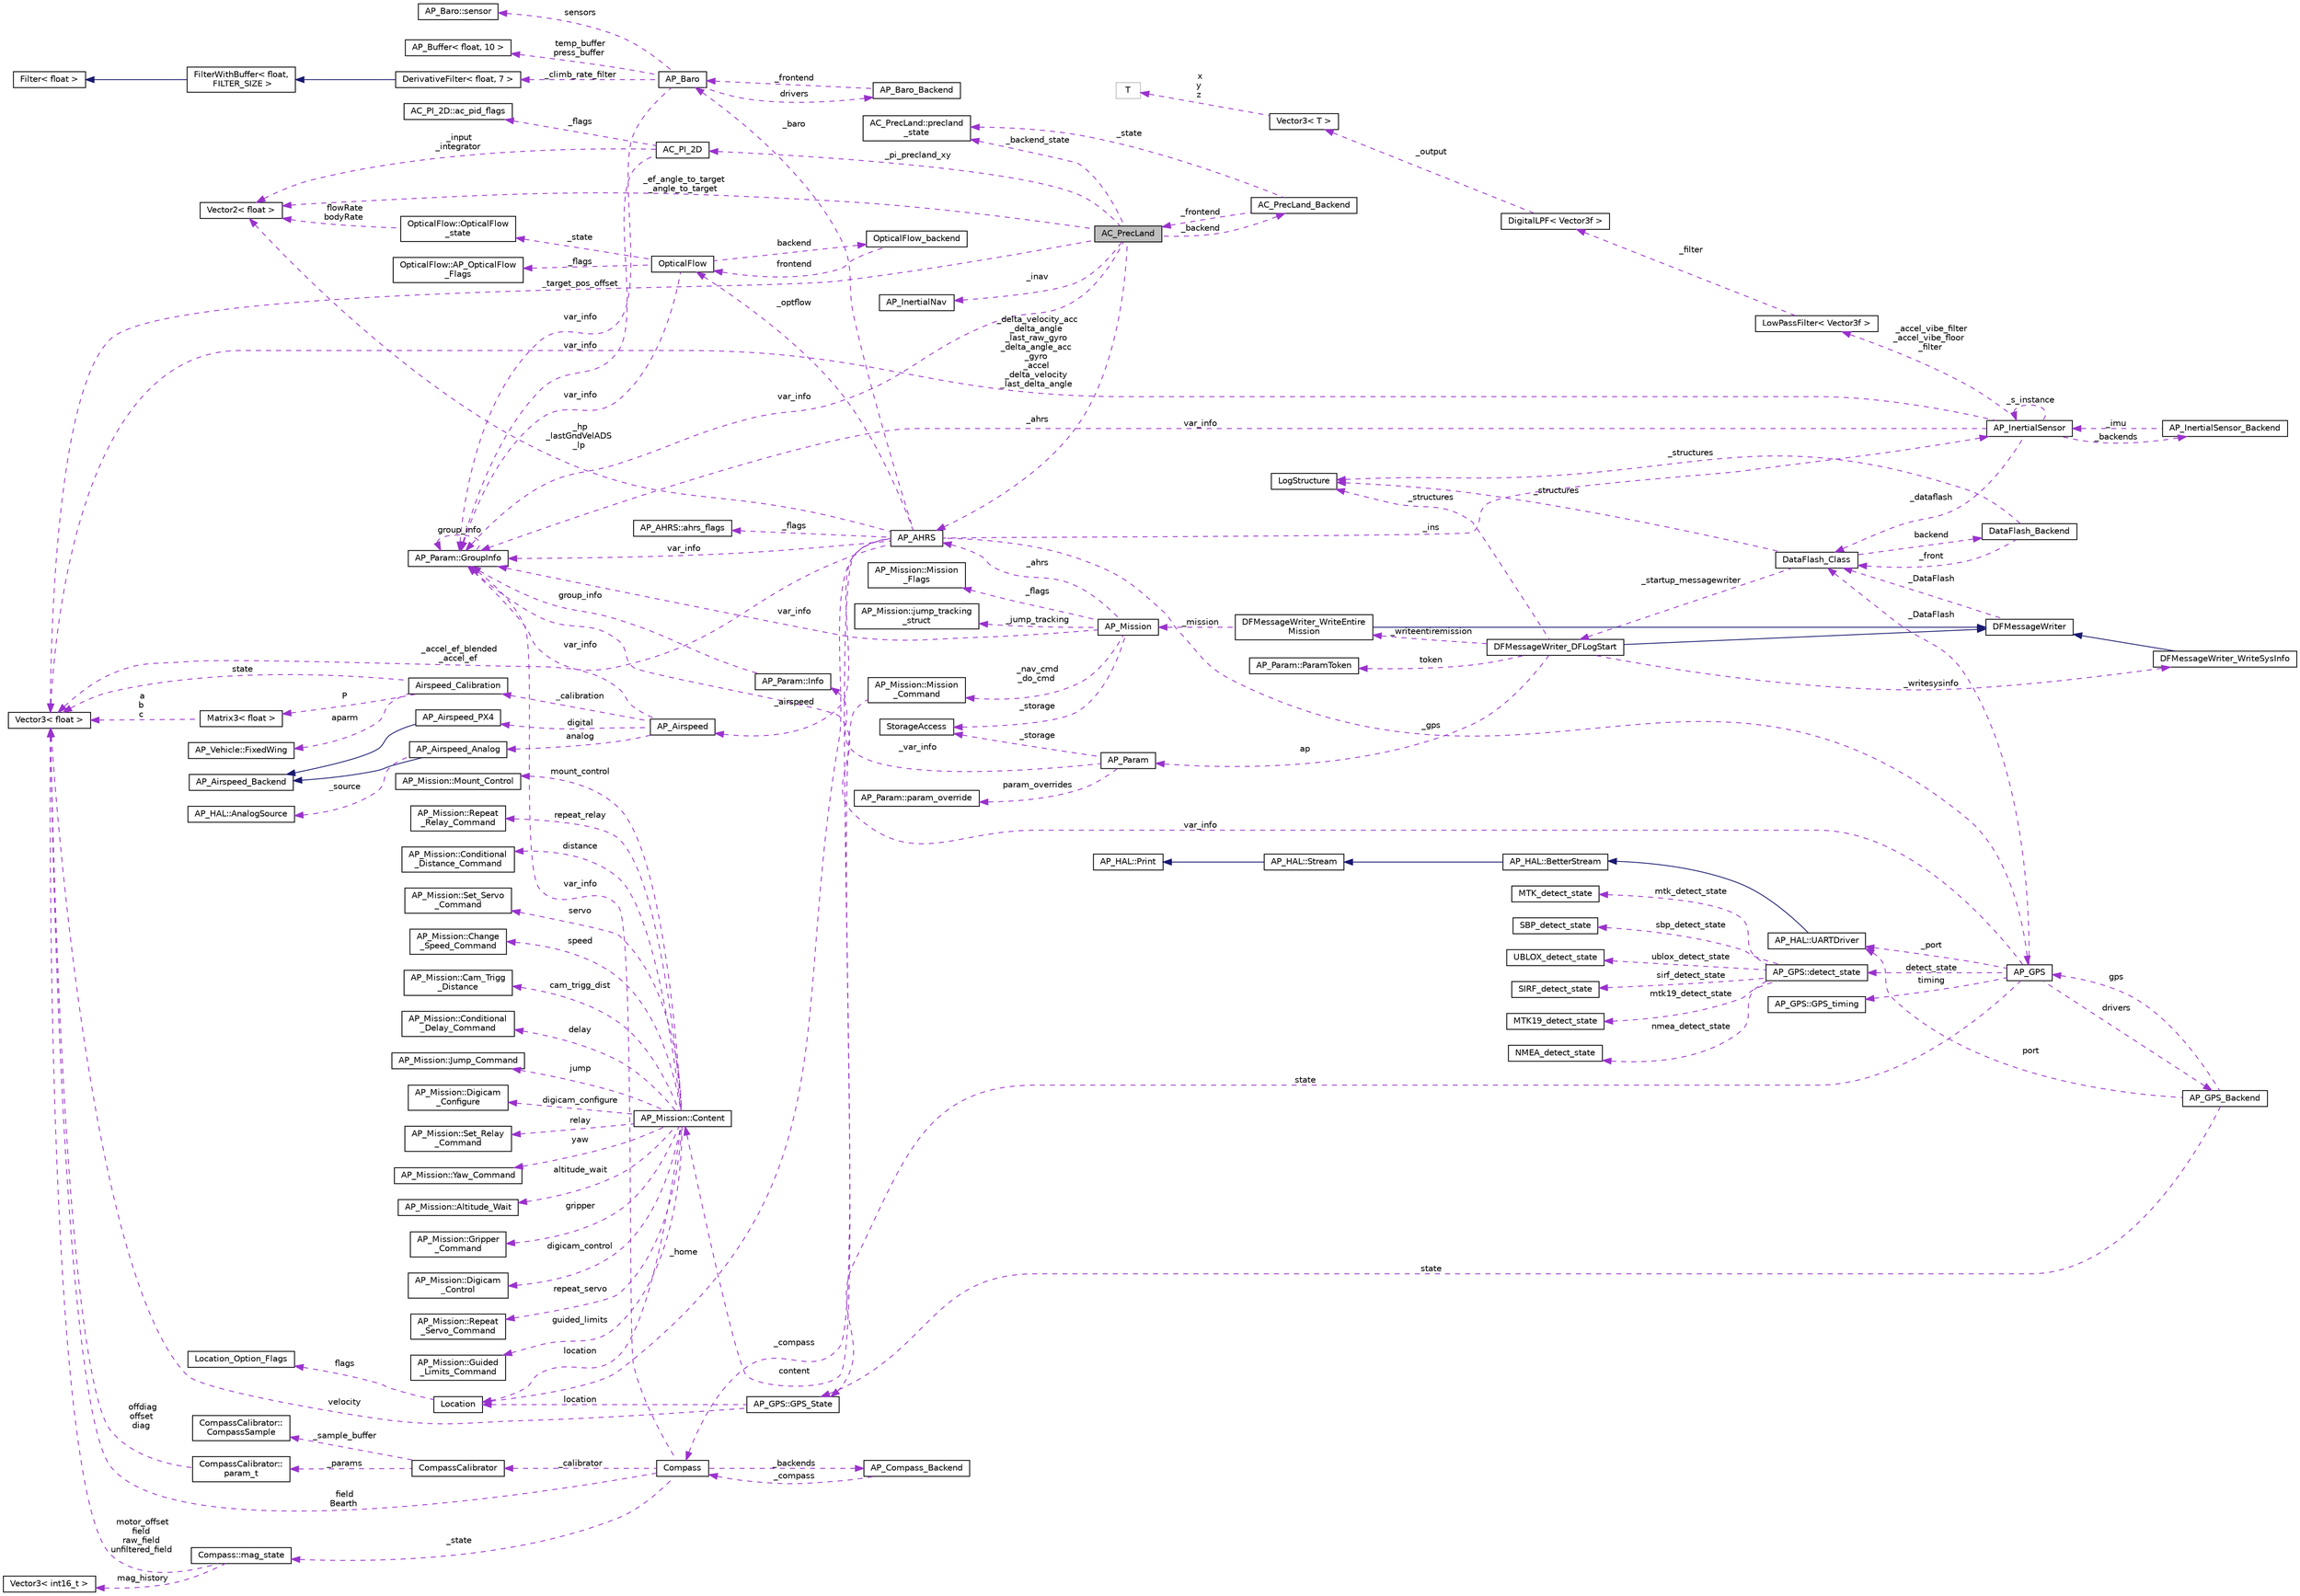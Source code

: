 digraph "AC_PrecLand"
{
 // INTERACTIVE_SVG=YES
  edge [fontname="Helvetica",fontsize="10",labelfontname="Helvetica",labelfontsize="10"];
  node [fontname="Helvetica",fontsize="10",shape=record];
  rankdir="LR";
  Node1 [label="AC_PrecLand",height=0.2,width=0.4,color="black", fillcolor="grey75", style="filled", fontcolor="black"];
  Node2 -> Node1 [dir="back",color="darkorchid3",fontsize="10",style="dashed",label=" _backend" ,fontname="Helvetica"];
  Node2 [label="AC_PrecLand_Backend",height=0.2,width=0.4,color="black", fillcolor="white", style="filled",URL="$classAC__PrecLand__Backend.html",tooltip="-*- tab-width: 4; Mode: C++; c-basic-offset: 4; indent-tabs-mode: nil -*- "];
  Node1 -> Node2 [dir="back",color="darkorchid3",fontsize="10",style="dashed",label=" _frontend" ,fontname="Helvetica"];
  Node3 -> Node2 [dir="back",color="darkorchid3",fontsize="10",style="dashed",label=" _state" ,fontname="Helvetica"];
  Node3 [label="AC_PrecLand::precland\l_state",height=0.2,width=0.4,color="black", fillcolor="white", style="filled",URL="$structAC__PrecLand_1_1precland__state.html"];
  Node4 -> Node1 [dir="back",color="darkorchid3",fontsize="10",style="dashed",label=" _pi_precland_xy" ,fontname="Helvetica"];
  Node4 [label="AC_PI_2D",height=0.2,width=0.4,color="black", fillcolor="white", style="filled",URL="$classAC__PI__2D.html",tooltip="Copter PID control class. "];
  Node5 -> Node4 [dir="back",color="darkorchid3",fontsize="10",style="dashed",label=" _flags" ,fontname="Helvetica"];
  Node5 [label="AC_PI_2D::ac_pid_flags",height=0.2,width=0.4,color="black", fillcolor="white", style="filled",URL="$structAC__PI__2D_1_1ac__pid__flags.html"];
  Node6 -> Node4 [dir="back",color="darkorchid3",fontsize="10",style="dashed",label=" var_info" ,fontname="Helvetica"];
  Node6 [label="AP_Param::GroupInfo",height=0.2,width=0.4,color="black", fillcolor="white", style="filled",URL="$structAP__Param_1_1GroupInfo.html"];
  Node6 -> Node6 [dir="back",color="darkorchid3",fontsize="10",style="dashed",label=" group_info" ,fontname="Helvetica"];
  Node7 -> Node4 [dir="back",color="darkorchid3",fontsize="10",style="dashed",label=" _input\n_integrator" ,fontname="Helvetica"];
  Node7 [label="Vector2\< float \>",height=0.2,width=0.4,color="black", fillcolor="white", style="filled",URL="$structVector2.html"];
  Node6 -> Node1 [dir="back",color="darkorchid3",fontsize="10",style="dashed",label=" var_info" ,fontname="Helvetica"];
  Node8 -> Node1 [dir="back",color="darkorchid3",fontsize="10",style="dashed",label=" _target_pos_offset" ,fontname="Helvetica"];
  Node8 [label="Vector3\< float \>",height=0.2,width=0.4,color="black", fillcolor="white", style="filled",URL="$classVector3.html"];
  Node7 -> Node1 [dir="back",color="darkorchid3",fontsize="10",style="dashed",label=" _ef_angle_to_target\n_angle_to_target" ,fontname="Helvetica"];
  Node3 -> Node1 [dir="back",color="darkorchid3",fontsize="10",style="dashed",label=" _backend_state" ,fontname="Helvetica"];
  Node9 -> Node1 [dir="back",color="darkorchid3",fontsize="10",style="dashed",label=" _ahrs" ,fontname="Helvetica"];
  Node9 [label="AP_AHRS",height=0.2,width=0.4,color="black", fillcolor="white", style="filled",URL="$classAP__AHRS.html"];
  Node10 -> Node9 [dir="back",color="darkorchid3",fontsize="10",style="dashed",label=" _flags" ,fontname="Helvetica"];
  Node10 [label="AP_AHRS::ahrs_flags",height=0.2,width=0.4,color="black", fillcolor="white", style="filled",URL="$structAP__AHRS_1_1ahrs__flags.html"];
  Node11 -> Node9 [dir="back",color="darkorchid3",fontsize="10",style="dashed",label=" _baro" ,fontname="Helvetica"];
  Node11 [label="AP_Baro",height=0.2,width=0.4,color="black", fillcolor="white", style="filled",URL="$classAP__Baro.html"];
  Node12 -> Node11 [dir="back",color="darkorchid3",fontsize="10",style="dashed",label=" sensors" ,fontname="Helvetica"];
  Node12 [label="AP_Baro::sensor",height=0.2,width=0.4,color="black", fillcolor="white", style="filled",URL="$structAP__Baro_1_1sensor.html"];
  Node13 -> Node11 [dir="back",color="darkorchid3",fontsize="10",style="dashed",label=" temp_buffer\npress_buffer" ,fontname="Helvetica"];
  Node13 [label="AP_Buffer\< float, 10 \>",height=0.2,width=0.4,color="black", fillcolor="white", style="filled",URL="$classAP__Buffer.html"];
  Node14 -> Node11 [dir="back",color="darkorchid3",fontsize="10",style="dashed",label=" _climb_rate_filter" ,fontname="Helvetica"];
  Node14 [label="DerivativeFilter\< float, 7 \>",height=0.2,width=0.4,color="black", fillcolor="white", style="filled",URL="$classDerivativeFilter.html"];
  Node15 -> Node14 [dir="back",color="midnightblue",fontsize="10",style="solid",fontname="Helvetica"];
  Node15 [label="FilterWithBuffer\< float,\l FILTER_SIZE \>",height=0.2,width=0.4,color="black", fillcolor="white", style="filled",URL="$classFilterWithBuffer.html"];
  Node16 -> Node15 [dir="back",color="midnightblue",fontsize="10",style="solid",fontname="Helvetica"];
  Node16 [label="Filter\< float \>",height=0.2,width=0.4,color="black", fillcolor="white", style="filled",URL="$classFilter.html"];
  Node6 -> Node11 [dir="back",color="darkorchid3",fontsize="10",style="dashed",label=" var_info" ,fontname="Helvetica"];
  Node17 -> Node11 [dir="back",color="darkorchid3",fontsize="10",style="dashed",label=" drivers" ,fontname="Helvetica"];
  Node17 [label="AP_Baro_Backend",height=0.2,width=0.4,color="black", fillcolor="white", style="filled",URL="$classAP__Baro__Backend.html",tooltip="-*- tab-width: 4; Mode: C++; c-basic-offset: 4; indent-tabs-mode: nil -*- "];
  Node11 -> Node17 [dir="back",color="darkorchid3",fontsize="10",style="dashed",label=" _frontend" ,fontname="Helvetica"];
  Node18 -> Node9 [dir="back",color="darkorchid3",fontsize="10",style="dashed",label=" _optflow" ,fontname="Helvetica"];
  Node18 [label="OpticalFlow",height=0.2,width=0.4,color="black", fillcolor="white", style="filled",URL="$classOpticalFlow.html"];
  Node6 -> Node18 [dir="back",color="darkorchid3",fontsize="10",style="dashed",label=" var_info" ,fontname="Helvetica"];
  Node19 -> Node18 [dir="back",color="darkorchid3",fontsize="10",style="dashed",label=" _state" ,fontname="Helvetica"];
  Node19 [label="OpticalFlow::OpticalFlow\l_state",height=0.2,width=0.4,color="black", fillcolor="white", style="filled",URL="$structOpticalFlow_1_1OpticalFlow__state.html"];
  Node7 -> Node19 [dir="back",color="darkorchid3",fontsize="10",style="dashed",label=" flowRate\nbodyRate" ,fontname="Helvetica"];
  Node20 -> Node18 [dir="back",color="darkorchid3",fontsize="10",style="dashed",label=" backend" ,fontname="Helvetica"];
  Node20 [label="OpticalFlow_backend",height=0.2,width=0.4,color="black", fillcolor="white", style="filled",URL="$classOpticalFlow__backend.html"];
  Node18 -> Node20 [dir="back",color="darkorchid3",fontsize="10",style="dashed",label=" frontend" ,fontname="Helvetica"];
  Node21 -> Node18 [dir="back",color="darkorchid3",fontsize="10",style="dashed",label=" _flags" ,fontname="Helvetica"];
  Node21 [label="OpticalFlow::AP_OpticalFlow\l_Flags",height=0.2,width=0.4,color="black", fillcolor="white", style="filled",URL="$structOpticalFlow_1_1AP__OpticalFlow__Flags.html"];
  Node6 -> Node9 [dir="back",color="darkorchid3",fontsize="10",style="dashed",label=" var_info" ,fontname="Helvetica"];
  Node8 -> Node9 [dir="back",color="darkorchid3",fontsize="10",style="dashed",label=" _accel_ef_blended\n_accel_ef" ,fontname="Helvetica"];
  Node22 -> Node9 [dir="back",color="darkorchid3",fontsize="10",style="dashed",label=" _ins" ,fontname="Helvetica"];
  Node22 [label="AP_InertialSensor",height=0.2,width=0.4,color="black", fillcolor="white", style="filled",URL="$classAP__InertialSensor.html"];
  Node23 -> Node22 [dir="back",color="darkorchid3",fontsize="10",style="dashed",label=" _accel_vibe_filter\n_accel_vibe_floor\l_filter" ,fontname="Helvetica"];
  Node23 [label="LowPassFilter\< Vector3f \>",height=0.2,width=0.4,color="black", fillcolor="white", style="filled",URL="$classLowPassFilter.html"];
  Node24 -> Node23 [dir="back",color="darkorchid3",fontsize="10",style="dashed",label=" _filter" ,fontname="Helvetica"];
  Node24 [label="DigitalLPF\< Vector3f \>",height=0.2,width=0.4,color="black", fillcolor="white", style="filled",URL="$classDigitalLPF.html"];
  Node25 -> Node24 [dir="back",color="darkorchid3",fontsize="10",style="dashed",label=" _output" ,fontname="Helvetica"];
  Node25 [label="Vector3\< T \>",height=0.2,width=0.4,color="black", fillcolor="white", style="filled",URL="$classVector3.html"];
  Node26 -> Node25 [dir="back",color="darkorchid3",fontsize="10",style="dashed",label=" x\ny\nz" ,fontname="Helvetica"];
  Node26 [label="T",height=0.2,width=0.4,color="grey75", fillcolor="white", style="filled"];
  Node27 -> Node22 [dir="back",color="darkorchid3",fontsize="10",style="dashed",label=" _backends" ,fontname="Helvetica"];
  Node27 [label="AP_InertialSensor_Backend",height=0.2,width=0.4,color="black", fillcolor="white", style="filled",URL="$classAP__InertialSensor__Backend.html"];
  Node22 -> Node27 [dir="back",color="darkorchid3",fontsize="10",style="dashed",label=" _imu" ,fontname="Helvetica"];
  Node28 -> Node22 [dir="back",color="darkorchid3",fontsize="10",style="dashed",label=" _dataflash" ,fontname="Helvetica"];
  Node28 [label="DataFlash_Class",height=0.2,width=0.4,color="black", fillcolor="white", style="filled",URL="$classDataFlash__Class.html"];
  Node29 -> Node28 [dir="back",color="darkorchid3",fontsize="10",style="dashed",label=" _structures" ,fontname="Helvetica"];
  Node29 [label="LogStructure",height=0.2,width=0.4,color="black", fillcolor="white", style="filled",URL="$structLogStructure.html"];
  Node30 -> Node28 [dir="back",color="darkorchid3",fontsize="10",style="dashed",label=" backend" ,fontname="Helvetica"];
  Node30 [label="DataFlash_Backend",height=0.2,width=0.4,color="black", fillcolor="white", style="filled",URL="$classDataFlash__Backend.html"];
  Node29 -> Node30 [dir="back",color="darkorchid3",fontsize="10",style="dashed",label=" _structures" ,fontname="Helvetica"];
  Node28 -> Node30 [dir="back",color="darkorchid3",fontsize="10",style="dashed",label=" _front" ,fontname="Helvetica"];
  Node31 -> Node28 [dir="back",color="darkorchid3",fontsize="10",style="dashed",label=" _startup_messagewriter" ,fontname="Helvetica"];
  Node31 [label="DFMessageWriter_DFLogStart",height=0.2,width=0.4,color="black", fillcolor="white", style="filled",URL="$classDFMessageWriter__DFLogStart.html"];
  Node32 -> Node31 [dir="back",color="midnightblue",fontsize="10",style="solid",fontname="Helvetica"];
  Node32 [label="DFMessageWriter",height=0.2,width=0.4,color="black", fillcolor="white", style="filled",URL="$classDFMessageWriter.html"];
  Node28 -> Node32 [dir="back",color="darkorchid3",fontsize="10",style="dashed",label=" _DataFlash" ,fontname="Helvetica"];
  Node33 -> Node31 [dir="back",color="darkorchid3",fontsize="10",style="dashed",label=" _writeentiremission" ,fontname="Helvetica"];
  Node33 [label="DFMessageWriter_WriteEntire\lMission",height=0.2,width=0.4,color="black", fillcolor="white", style="filled",URL="$classDFMessageWriter__WriteEntireMission.html"];
  Node32 -> Node33 [dir="back",color="midnightblue",fontsize="10",style="solid",fontname="Helvetica"];
  Node34 -> Node33 [dir="back",color="darkorchid3",fontsize="10",style="dashed",label=" _mission" ,fontname="Helvetica"];
  Node34 [label="AP_Mission",height=0.2,width=0.4,color="black", fillcolor="white", style="filled",URL="$classAP__Mission.html",tooltip="Object managing Mission. "];
  Node35 -> Node34 [dir="back",color="darkorchid3",fontsize="10",style="dashed",label=" _storage" ,fontname="Helvetica"];
  Node35 [label="StorageAccess",height=0.2,width=0.4,color="black", fillcolor="white", style="filled",URL="$classStorageAccess.html"];
  Node36 -> Node34 [dir="back",color="darkorchid3",fontsize="10",style="dashed",label=" _nav_cmd\n_do_cmd" ,fontname="Helvetica"];
  Node36 [label="AP_Mission::Mission\l_Command",height=0.2,width=0.4,color="black", fillcolor="white", style="filled",URL="$structAP__Mission_1_1Mission__Command.html"];
  Node37 -> Node36 [dir="back",color="darkorchid3",fontsize="10",style="dashed",label=" content" ,fontname="Helvetica"];
  Node37 [label="AP_Mission::Content",height=0.2,width=0.4,color="black", fillcolor="white", style="filled",URL="$unionAP__Mission_1_1Content.html"];
  Node38 -> Node37 [dir="back",color="darkorchid3",fontsize="10",style="dashed",label=" guided_limits" ,fontname="Helvetica"];
  Node38 [label="AP_Mission::Guided\l_Limits_Command",height=0.2,width=0.4,color="black", fillcolor="white", style="filled",URL="$structAP__Mission_1_1Guided__Limits__Command.html"];
  Node39 -> Node37 [dir="back",color="darkorchid3",fontsize="10",style="dashed",label=" mount_control" ,fontname="Helvetica"];
  Node39 [label="AP_Mission::Mount_Control",height=0.2,width=0.4,color="black", fillcolor="white", style="filled",URL="$structAP__Mission_1_1Mount__Control.html"];
  Node40 -> Node37 [dir="back",color="darkorchid3",fontsize="10",style="dashed",label=" repeat_relay" ,fontname="Helvetica"];
  Node40 [label="AP_Mission::Repeat\l_Relay_Command",height=0.2,width=0.4,color="black", fillcolor="white", style="filled",URL="$structAP__Mission_1_1Repeat__Relay__Command.html"];
  Node41 -> Node37 [dir="back",color="darkorchid3",fontsize="10",style="dashed",label=" distance" ,fontname="Helvetica"];
  Node41 [label="AP_Mission::Conditional\l_Distance_Command",height=0.2,width=0.4,color="black", fillcolor="white", style="filled",URL="$structAP__Mission_1_1Conditional__Distance__Command.html"];
  Node42 -> Node37 [dir="back",color="darkorchid3",fontsize="10",style="dashed",label=" servo" ,fontname="Helvetica"];
  Node42 [label="AP_Mission::Set_Servo\l_Command",height=0.2,width=0.4,color="black", fillcolor="white", style="filled",URL="$structAP__Mission_1_1Set__Servo__Command.html"];
  Node43 -> Node37 [dir="back",color="darkorchid3",fontsize="10",style="dashed",label=" speed" ,fontname="Helvetica"];
  Node43 [label="AP_Mission::Change\l_Speed_Command",height=0.2,width=0.4,color="black", fillcolor="white", style="filled",URL="$structAP__Mission_1_1Change__Speed__Command.html"];
  Node44 -> Node37 [dir="back",color="darkorchid3",fontsize="10",style="dashed",label=" cam_trigg_dist" ,fontname="Helvetica"];
  Node44 [label="AP_Mission::Cam_Trigg\l_Distance",height=0.2,width=0.4,color="black", fillcolor="white", style="filled",URL="$structAP__Mission_1_1Cam__Trigg__Distance.html"];
  Node45 -> Node37 [dir="back",color="darkorchid3",fontsize="10",style="dashed",label=" delay" ,fontname="Helvetica"];
  Node45 [label="AP_Mission::Conditional\l_Delay_Command",height=0.2,width=0.4,color="black", fillcolor="white", style="filled",URL="$structAP__Mission_1_1Conditional__Delay__Command.html"];
  Node46 -> Node37 [dir="back",color="darkorchid3",fontsize="10",style="dashed",label=" jump" ,fontname="Helvetica"];
  Node46 [label="AP_Mission::Jump_Command",height=0.2,width=0.4,color="black", fillcolor="white", style="filled",URL="$structAP__Mission_1_1Jump__Command.html"];
  Node47 -> Node37 [dir="back",color="darkorchid3",fontsize="10",style="dashed",label=" location" ,fontname="Helvetica"];
  Node47 [label="Location",height=0.2,width=0.4,color="black", fillcolor="white", style="filled",URL="$structLocation.html"];
  Node48 -> Node47 [dir="back",color="darkorchid3",fontsize="10",style="dashed",label=" flags" ,fontname="Helvetica"];
  Node48 [label="Location_Option_Flags",height=0.2,width=0.4,color="black", fillcolor="white", style="filled",URL="$structLocation__Option__Flags.html"];
  Node49 -> Node37 [dir="back",color="darkorchid3",fontsize="10",style="dashed",label=" digicam_configure" ,fontname="Helvetica"];
  Node49 [label="AP_Mission::Digicam\l_Configure",height=0.2,width=0.4,color="black", fillcolor="white", style="filled",URL="$structAP__Mission_1_1Digicam__Configure.html"];
  Node50 -> Node37 [dir="back",color="darkorchid3",fontsize="10",style="dashed",label=" relay" ,fontname="Helvetica"];
  Node50 [label="AP_Mission::Set_Relay\l_Command",height=0.2,width=0.4,color="black", fillcolor="white", style="filled",URL="$structAP__Mission_1_1Set__Relay__Command.html"];
  Node51 -> Node37 [dir="back",color="darkorchid3",fontsize="10",style="dashed",label=" yaw" ,fontname="Helvetica"];
  Node51 [label="AP_Mission::Yaw_Command",height=0.2,width=0.4,color="black", fillcolor="white", style="filled",URL="$structAP__Mission_1_1Yaw__Command.html"];
  Node52 -> Node37 [dir="back",color="darkorchid3",fontsize="10",style="dashed",label=" altitude_wait" ,fontname="Helvetica"];
  Node52 [label="AP_Mission::Altitude_Wait",height=0.2,width=0.4,color="black", fillcolor="white", style="filled",URL="$structAP__Mission_1_1Altitude__Wait.html"];
  Node53 -> Node37 [dir="back",color="darkorchid3",fontsize="10",style="dashed",label=" gripper" ,fontname="Helvetica"];
  Node53 [label="AP_Mission::Gripper\l_Command",height=0.2,width=0.4,color="black", fillcolor="white", style="filled",URL="$structAP__Mission_1_1Gripper__Command.html"];
  Node54 -> Node37 [dir="back",color="darkorchid3",fontsize="10",style="dashed",label=" digicam_control" ,fontname="Helvetica"];
  Node54 [label="AP_Mission::Digicam\l_Control",height=0.2,width=0.4,color="black", fillcolor="white", style="filled",URL="$structAP__Mission_1_1Digicam__Control.html"];
  Node55 -> Node37 [dir="back",color="darkorchid3",fontsize="10",style="dashed",label=" repeat_servo" ,fontname="Helvetica"];
  Node55 [label="AP_Mission::Repeat\l_Servo_Command",height=0.2,width=0.4,color="black", fillcolor="white", style="filled",URL="$structAP__Mission_1_1Repeat__Servo__Command.html"];
  Node6 -> Node34 [dir="back",color="darkorchid3",fontsize="10",style="dashed",label=" var_info" ,fontname="Helvetica"];
  Node56 -> Node34 [dir="back",color="darkorchid3",fontsize="10",style="dashed",label=" _flags" ,fontname="Helvetica"];
  Node56 [label="AP_Mission::Mission\l_Flags",height=0.2,width=0.4,color="black", fillcolor="white", style="filled",URL="$structAP__Mission_1_1Mission__Flags.html"];
  Node9 -> Node34 [dir="back",color="darkorchid3",fontsize="10",style="dashed",label=" _ahrs" ,fontname="Helvetica"];
  Node57 -> Node34 [dir="back",color="darkorchid3",fontsize="10",style="dashed",label=" _jump_tracking" ,fontname="Helvetica"];
  Node57 [label="AP_Mission::jump_tracking\l_struct",height=0.2,width=0.4,color="black", fillcolor="white", style="filled",URL="$structAP__Mission_1_1jump__tracking__struct.html"];
  Node58 -> Node31 [dir="back",color="darkorchid3",fontsize="10",style="dashed",label=" _writesysinfo" ,fontname="Helvetica"];
  Node58 [label="DFMessageWriter_WriteSysInfo",height=0.2,width=0.4,color="black", fillcolor="white", style="filled",URL="$classDFMessageWriter__WriteSysInfo.html"];
  Node32 -> Node58 [dir="back",color="midnightblue",fontsize="10",style="solid",fontname="Helvetica"];
  Node59 -> Node31 [dir="back",color="darkorchid3",fontsize="10",style="dashed",label=" token" ,fontname="Helvetica"];
  Node59 [label="AP_Param::ParamToken",height=0.2,width=0.4,color="black", fillcolor="white", style="filled",URL="$structAP__Param_1_1ParamToken.html"];
  Node29 -> Node31 [dir="back",color="darkorchid3",fontsize="10",style="dashed",label=" _structures" ,fontname="Helvetica"];
  Node60 -> Node31 [dir="back",color="darkorchid3",fontsize="10",style="dashed",label=" ap" ,fontname="Helvetica"];
  Node60 [label="AP_Param",height=0.2,width=0.4,color="black", fillcolor="white", style="filled",URL="$classAP__Param.html"];
  Node35 -> Node60 [dir="back",color="darkorchid3",fontsize="10",style="dashed",label=" _storage" ,fontname="Helvetica"];
  Node61 -> Node60 [dir="back",color="darkorchid3",fontsize="10",style="dashed",label=" _var_info" ,fontname="Helvetica"];
  Node61 [label="AP_Param::Info",height=0.2,width=0.4,color="black", fillcolor="white", style="filled",URL="$structAP__Param_1_1Info.html"];
  Node6 -> Node61 [dir="back",color="darkorchid3",fontsize="10",style="dashed",label=" group_info" ,fontname="Helvetica"];
  Node62 -> Node60 [dir="back",color="darkorchid3",fontsize="10",style="dashed",label=" param_overrides" ,fontname="Helvetica"];
  Node62 [label="AP_Param::param_override",height=0.2,width=0.4,color="black", fillcolor="white", style="filled",URL="$structAP__Param_1_1param__override.html"];
  Node6 -> Node22 [dir="back",color="darkorchid3",fontsize="10",style="dashed",label=" var_info" ,fontname="Helvetica"];
  Node22 -> Node22 [dir="back",color="darkorchid3",fontsize="10",style="dashed",label=" _s_instance" ,fontname="Helvetica"];
  Node8 -> Node22 [dir="back",color="darkorchid3",fontsize="10",style="dashed",label=" _delta_velocity_acc\n_delta_angle\n_last_raw_gyro\n_delta_angle_acc\n_gyro\n_accel\n_delta_velocity\n_last_delta_angle" ,fontname="Helvetica"];
  Node63 -> Node9 [dir="back",color="darkorchid3",fontsize="10",style="dashed",label=" _airspeed" ,fontname="Helvetica"];
  Node63 [label="AP_Airspeed",height=0.2,width=0.4,color="black", fillcolor="white", style="filled",URL="$classAP__Airspeed.html"];
  Node64 -> Node63 [dir="back",color="darkorchid3",fontsize="10",style="dashed",label=" analog" ,fontname="Helvetica"];
  Node64 [label="AP_Airspeed_Analog",height=0.2,width=0.4,color="black", fillcolor="white", style="filled",URL="$classAP__Airspeed__Analog.html",tooltip="-*- tab-width: 4; Mode: C++; c-basic-offset: 4; indent-tabs-mode: nil -*- "];
  Node65 -> Node64 [dir="back",color="midnightblue",fontsize="10",style="solid",fontname="Helvetica"];
  Node65 [label="AP_Airspeed_Backend",height=0.2,width=0.4,color="black", fillcolor="white", style="filled",URL="$classAP__Airspeed__Backend.html",tooltip="-*- tab-width: 4; Mode: C++; c-basic-offset: 4; indent-tabs-mode: nil -*- "];
  Node66 -> Node64 [dir="back",color="darkorchid3",fontsize="10",style="dashed",label=" _source" ,fontname="Helvetica"];
  Node66 [label="AP_HAL::AnalogSource",height=0.2,width=0.4,color="black", fillcolor="white", style="filled",URL="$classAP__HAL_1_1AnalogSource.html"];
  Node6 -> Node63 [dir="back",color="darkorchid3",fontsize="10",style="dashed",label=" var_info" ,fontname="Helvetica"];
  Node67 -> Node63 [dir="back",color="darkorchid3",fontsize="10",style="dashed",label=" digital" ,fontname="Helvetica"];
  Node67 [label="AP_Airspeed_PX4",height=0.2,width=0.4,color="black", fillcolor="white", style="filled",URL="$classAP__Airspeed__PX4.html",tooltip="-*- tab-width: 4; Mode: C++; c-basic-offset: 4; indent-tabs-mode: nil -*- "];
  Node65 -> Node67 [dir="back",color="midnightblue",fontsize="10",style="solid",fontname="Helvetica"];
  Node68 -> Node63 [dir="back",color="darkorchid3",fontsize="10",style="dashed",label=" _calibration" ,fontname="Helvetica"];
  Node68 [label="Airspeed_Calibration",height=0.2,width=0.4,color="black", fillcolor="white", style="filled",URL="$classAirspeed__Calibration.html",tooltip="-*- tab-width: 4; Mode: C++; c-basic-offset: 4; indent-tabs-mode: nil -*- "];
  Node69 -> Node68 [dir="back",color="darkorchid3",fontsize="10",style="dashed",label=" P" ,fontname="Helvetica"];
  Node69 [label="Matrix3\< float \>",height=0.2,width=0.4,color="black", fillcolor="white", style="filled",URL="$classMatrix3.html"];
  Node8 -> Node69 [dir="back",color="darkorchid3",fontsize="10",style="dashed",label=" a\nb\nc" ,fontname="Helvetica"];
  Node8 -> Node68 [dir="back",color="darkorchid3",fontsize="10",style="dashed",label=" state" ,fontname="Helvetica"];
  Node70 -> Node68 [dir="back",color="darkorchid3",fontsize="10",style="dashed",label=" aparm" ,fontname="Helvetica"];
  Node70 [label="AP_Vehicle::FixedWing",height=0.2,width=0.4,color="black", fillcolor="white", style="filled",URL="$structAP__Vehicle_1_1FixedWing.html"];
  Node7 -> Node9 [dir="back",color="darkorchid3",fontsize="10",style="dashed",label=" _hp\n_lastGndVelADS\n_lp" ,fontname="Helvetica"];
  Node71 -> Node9 [dir="back",color="darkorchid3",fontsize="10",style="dashed",label=" _gps" ,fontname="Helvetica"];
  Node71 [label="AP_GPS",height=0.2,width=0.4,color="black", fillcolor="white", style="filled",URL="$classAP__GPS.html"];
  Node72 -> Node71 [dir="back",color="darkorchid3",fontsize="10",style="dashed",label=" detect_state" ,fontname="Helvetica"];
  Node72 [label="AP_GPS::detect_state",height=0.2,width=0.4,color="black", fillcolor="white", style="filled",URL="$structAP__GPS_1_1detect__state.html"];
  Node73 -> Node72 [dir="back",color="darkorchid3",fontsize="10",style="dashed",label=" sbp_detect_state" ,fontname="Helvetica"];
  Node73 [label="SBP_detect_state",height=0.2,width=0.4,color="black", fillcolor="white", style="filled",URL="$structSBP__detect__state.html"];
  Node74 -> Node72 [dir="back",color="darkorchid3",fontsize="10",style="dashed",label=" ublox_detect_state" ,fontname="Helvetica"];
  Node74 [label="UBLOX_detect_state",height=0.2,width=0.4,color="black", fillcolor="white", style="filled",URL="$structUBLOX__detect__state.html"];
  Node75 -> Node72 [dir="back",color="darkorchid3",fontsize="10",style="dashed",label=" sirf_detect_state" ,fontname="Helvetica"];
  Node75 [label="SIRF_detect_state",height=0.2,width=0.4,color="black", fillcolor="white", style="filled",URL="$structSIRF__detect__state.html"];
  Node76 -> Node72 [dir="back",color="darkorchid3",fontsize="10",style="dashed",label=" mtk19_detect_state" ,fontname="Helvetica"];
  Node76 [label="MTK19_detect_state",height=0.2,width=0.4,color="black", fillcolor="white", style="filled",URL="$structMTK19__detect__state.html"];
  Node77 -> Node72 [dir="back",color="darkorchid3",fontsize="10",style="dashed",label=" nmea_detect_state" ,fontname="Helvetica"];
  Node77 [label="NMEA_detect_state",height=0.2,width=0.4,color="black", fillcolor="white", style="filled",URL="$structNMEA__detect__state.html"];
  Node78 -> Node72 [dir="back",color="darkorchid3",fontsize="10",style="dashed",label=" mtk_detect_state" ,fontname="Helvetica"];
  Node78 [label="MTK_detect_state",height=0.2,width=0.4,color="black", fillcolor="white", style="filled",URL="$structMTK__detect__state.html"];
  Node79 -> Node71 [dir="back",color="darkorchid3",fontsize="10",style="dashed",label=" timing" ,fontname="Helvetica"];
  Node79 [label="AP_GPS::GPS_timing",height=0.2,width=0.4,color="black", fillcolor="white", style="filled",URL="$structAP__GPS_1_1GPS__timing.html"];
  Node80 -> Node71 [dir="back",color="darkorchid3",fontsize="10",style="dashed",label=" drivers" ,fontname="Helvetica"];
  Node80 [label="AP_GPS_Backend",height=0.2,width=0.4,color="black", fillcolor="white", style="filled",URL="$classAP__GPS__Backend.html"];
  Node81 -> Node80 [dir="back",color="darkorchid3",fontsize="10",style="dashed",label=" port" ,fontname="Helvetica"];
  Node81 [label="AP_HAL::UARTDriver",height=0.2,width=0.4,color="black", fillcolor="white", style="filled",URL="$classAP__HAL_1_1UARTDriver.html"];
  Node82 -> Node81 [dir="back",color="midnightblue",fontsize="10",style="solid",fontname="Helvetica"];
  Node82 [label="AP_HAL::BetterStream",height=0.2,width=0.4,color="black", fillcolor="white", style="filled",URL="$classAP__HAL_1_1BetterStream.html"];
  Node83 -> Node82 [dir="back",color="midnightblue",fontsize="10",style="solid",fontname="Helvetica"];
  Node83 [label="AP_HAL::Stream",height=0.2,width=0.4,color="black", fillcolor="white", style="filled",URL="$classAP__HAL_1_1Stream.html"];
  Node84 -> Node83 [dir="back",color="midnightblue",fontsize="10",style="solid",fontname="Helvetica"];
  Node84 [label="AP_HAL::Print",height=0.2,width=0.4,color="black", fillcolor="white", style="filled",URL="$classAP__HAL_1_1Print.html"];
  Node71 -> Node80 [dir="back",color="darkorchid3",fontsize="10",style="dashed",label=" gps" ,fontname="Helvetica"];
  Node85 -> Node80 [dir="back",color="darkorchid3",fontsize="10",style="dashed",label=" state" ,fontname="Helvetica"];
  Node85 [label="AP_GPS::GPS_State",height=0.2,width=0.4,color="black", fillcolor="white", style="filled",URL="$structAP__GPS_1_1GPS__State.html"];
  Node8 -> Node85 [dir="back",color="darkorchid3",fontsize="10",style="dashed",label=" velocity" ,fontname="Helvetica"];
  Node47 -> Node85 [dir="back",color="darkorchid3",fontsize="10",style="dashed",label=" location" ,fontname="Helvetica"];
  Node28 -> Node71 [dir="back",color="darkorchid3",fontsize="10",style="dashed",label=" _DataFlash" ,fontname="Helvetica"];
  Node81 -> Node71 [dir="back",color="darkorchid3",fontsize="10",style="dashed",label=" _port" ,fontname="Helvetica"];
  Node6 -> Node71 [dir="back",color="darkorchid3",fontsize="10",style="dashed",label=" var_info" ,fontname="Helvetica"];
  Node85 -> Node71 [dir="back",color="darkorchid3",fontsize="10",style="dashed",label=" state" ,fontname="Helvetica"];
  Node47 -> Node9 [dir="back",color="darkorchid3",fontsize="10",style="dashed",label=" _home" ,fontname="Helvetica"];
  Node86 -> Node9 [dir="back",color="darkorchid3",fontsize="10",style="dashed",label=" _compass" ,fontname="Helvetica"];
  Node86 [label="Compass",height=0.2,width=0.4,color="black", fillcolor="white", style="filled",URL="$classCompass.html"];
  Node6 -> Node86 [dir="back",color="darkorchid3",fontsize="10",style="dashed",label=" var_info" ,fontname="Helvetica"];
  Node8 -> Node86 [dir="back",color="darkorchid3",fontsize="10",style="dashed",label=" field\nBearth" ,fontname="Helvetica"];
  Node87 -> Node86 [dir="back",color="darkorchid3",fontsize="10",style="dashed",label=" _calibrator" ,fontname="Helvetica"];
  Node87 [label="CompassCalibrator",height=0.2,width=0.4,color="black", fillcolor="white", style="filled",URL="$classCompassCalibrator.html"];
  Node88 -> Node87 [dir="back",color="darkorchid3",fontsize="10",style="dashed",label=" _params" ,fontname="Helvetica"];
  Node88 [label="CompassCalibrator::\lparam_t",height=0.2,width=0.4,color="black", fillcolor="white", style="filled",URL="$classCompassCalibrator_1_1param__t.html"];
  Node8 -> Node88 [dir="back",color="darkorchid3",fontsize="10",style="dashed",label=" offdiag\noffset\ndiag" ,fontname="Helvetica"];
  Node89 -> Node87 [dir="back",color="darkorchid3",fontsize="10",style="dashed",label=" _sample_buffer" ,fontname="Helvetica"];
  Node89 [label="CompassCalibrator::\lCompassSample",height=0.2,width=0.4,color="black", fillcolor="white", style="filled",URL="$classCompassCalibrator_1_1CompassSample.html"];
  Node90 -> Node86 [dir="back",color="darkorchid3",fontsize="10",style="dashed",label=" _backends" ,fontname="Helvetica"];
  Node90 [label="AP_Compass_Backend",height=0.2,width=0.4,color="black", fillcolor="white", style="filled",URL="$classAP__Compass__Backend.html"];
  Node86 -> Node90 [dir="back",color="darkorchid3",fontsize="10",style="dashed",label=" _compass" ,fontname="Helvetica"];
  Node91 -> Node86 [dir="back",color="darkorchid3",fontsize="10",style="dashed",label=" _state" ,fontname="Helvetica"];
  Node91 [label="Compass::mag_state",height=0.2,width=0.4,color="black", fillcolor="white", style="filled",URL="$structCompass_1_1mag__state.html"];
  Node8 -> Node91 [dir="back",color="darkorchid3",fontsize="10",style="dashed",label=" motor_offset\nfield\nraw_field\nunfiltered_field" ,fontname="Helvetica"];
  Node92 -> Node91 [dir="back",color="darkorchid3",fontsize="10",style="dashed",label=" mag_history" ,fontname="Helvetica"];
  Node92 [label="Vector3\< int16_t \>",height=0.2,width=0.4,color="black", fillcolor="white", style="filled",URL="$classVector3.html"];
  Node93 -> Node1 [dir="back",color="darkorchid3",fontsize="10",style="dashed",label=" _inav" ,fontname="Helvetica"];
  Node93 [label="AP_InertialNav",height=0.2,width=0.4,color="black", fillcolor="white", style="filled",URL="$classAP__InertialNav.html",tooltip="-*- tab-width: 4; Mode: C++; c-basic-offset: 4; indent-tabs-mode: nil -*- "];
}
